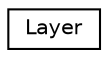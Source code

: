 digraph "Graphical Class Hierarchy"
{
  edge [fontname="Helvetica",fontsize="10",labelfontname="Helvetica",labelfontsize="10"];
  node [fontname="Helvetica",fontsize="10",shape=record];
  rankdir="LR";
  Node1 [label="Layer",height=0.2,width=0.4,color="black", fillcolor="white", style="filled",URL="$struct_layer.html"];
}
